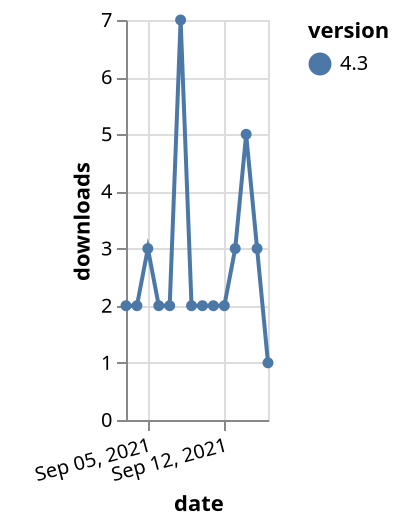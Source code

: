 {"$schema": "https://vega.github.io/schema/vega-lite/v5.json", "description": "A simple bar chart with embedded data.", "data": {"values": [{"date": "2021-09-03", "total": 3295, "delta": 2, "version": "4.3"}, {"date": "2021-09-04", "total": 3297, "delta": 2, "version": "4.3"}, {"date": "2021-09-05", "total": 3300, "delta": 3, "version": "4.3"}, {"date": "2021-09-06", "total": 3302, "delta": 2, "version": "4.3"}, {"date": "2021-09-07", "total": 3304, "delta": 2, "version": "4.3"}, {"date": "2021-09-08", "total": 3311, "delta": 7, "version": "4.3"}, {"date": "2021-09-09", "total": 3313, "delta": 2, "version": "4.3"}, {"date": "2021-09-10", "total": 3315, "delta": 2, "version": "4.3"}, {"date": "2021-09-11", "total": 3317, "delta": 2, "version": "4.3"}, {"date": "2021-09-12", "total": 3319, "delta": 2, "version": "4.3"}, {"date": "2021-09-13", "total": 3322, "delta": 3, "version": "4.3"}, {"date": "2021-09-14", "total": 3327, "delta": 5, "version": "4.3"}, {"date": "2021-09-15", "total": 3330, "delta": 3, "version": "4.3"}, {"date": "2021-09-16", "total": 3331, "delta": 1, "version": "4.3"}]}, "width": "container", "mark": {"type": "line", "point": {"filled": true}}, "encoding": {"x": {"field": "date", "type": "temporal", "timeUnit": "yearmonthdate", "title": "date", "axis": {"labelAngle": -15}}, "y": {"field": "delta", "type": "quantitative", "title": "downloads"}, "color": {"field": "version", "type": "nominal"}, "tooltip": {"field": "delta"}}}
